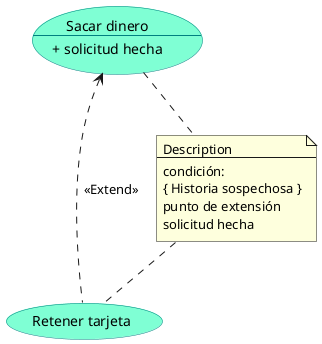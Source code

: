@startuml
skinparam usecase {
BackgroundColor Aquamarine
BorderColor Teal
}
usecase sd as "Sacar dinero
--
+ solicitud hecha"

usecase "Retener tarjeta" as rt
    sd <.. rt : <<Extend>>

note "Description\n--\ncondición:\n{ Historia sospechosa }\npunto de extensión\nsolicitud hecha" as n1
    sd .. n1
    n1 .. rt





@enduml